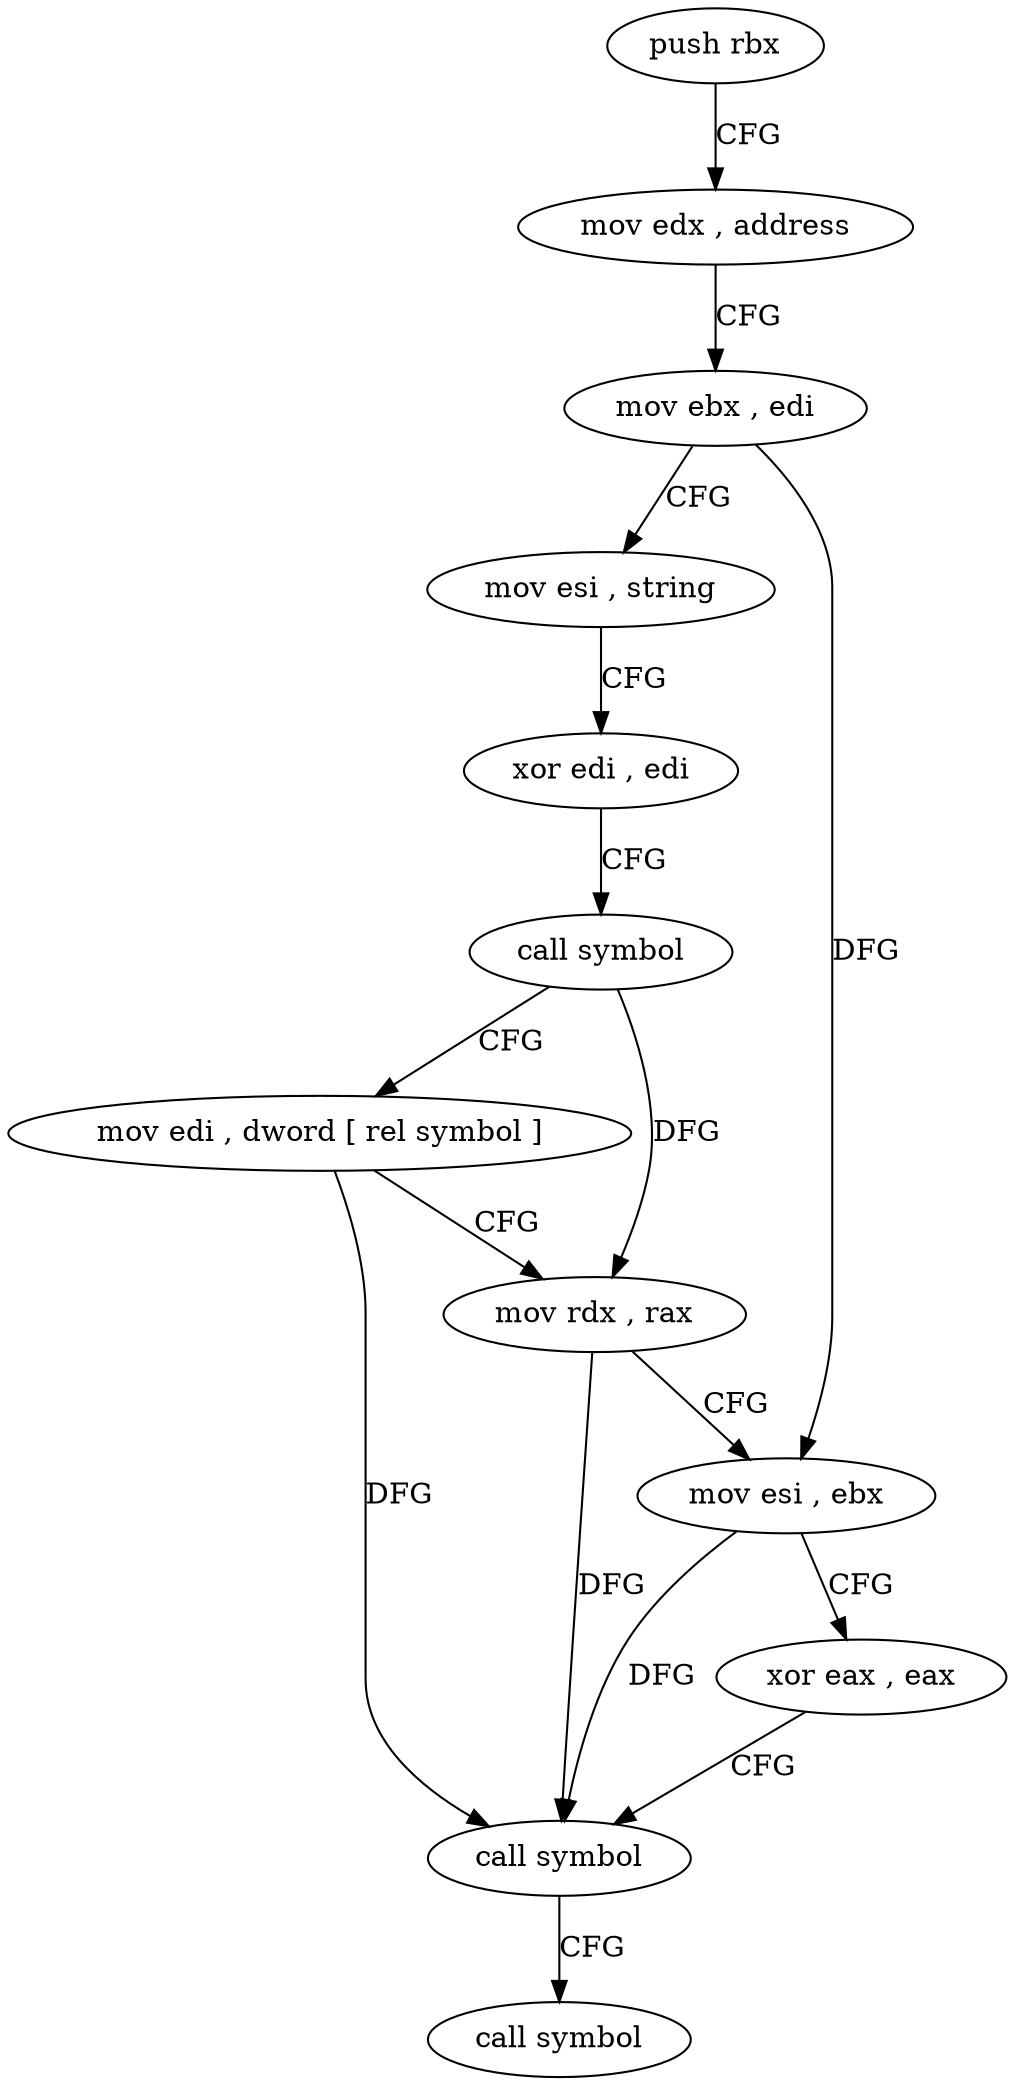 digraph "func" {
"4299680" [label = "push rbx" ]
"4299681" [label = "mov edx , address" ]
"4299686" [label = "mov ebx , edi" ]
"4299688" [label = "mov esi , string" ]
"4299693" [label = "xor edi , edi" ]
"4299695" [label = "call symbol" ]
"4299700" [label = "mov edi , dword [ rel symbol ]" ]
"4299706" [label = "mov rdx , rax" ]
"4299709" [label = "mov esi , ebx" ]
"4299711" [label = "xor eax , eax" ]
"4299713" [label = "call symbol" ]
"4299718" [label = "call symbol" ]
"4299680" -> "4299681" [ label = "CFG" ]
"4299681" -> "4299686" [ label = "CFG" ]
"4299686" -> "4299688" [ label = "CFG" ]
"4299686" -> "4299709" [ label = "DFG" ]
"4299688" -> "4299693" [ label = "CFG" ]
"4299693" -> "4299695" [ label = "CFG" ]
"4299695" -> "4299700" [ label = "CFG" ]
"4299695" -> "4299706" [ label = "DFG" ]
"4299700" -> "4299706" [ label = "CFG" ]
"4299700" -> "4299713" [ label = "DFG" ]
"4299706" -> "4299709" [ label = "CFG" ]
"4299706" -> "4299713" [ label = "DFG" ]
"4299709" -> "4299711" [ label = "CFG" ]
"4299709" -> "4299713" [ label = "DFG" ]
"4299711" -> "4299713" [ label = "CFG" ]
"4299713" -> "4299718" [ label = "CFG" ]
}
